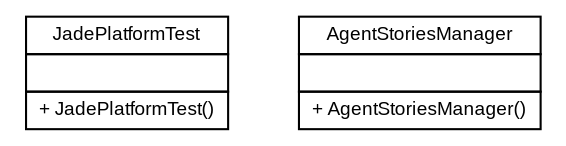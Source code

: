 #!/usr/local/bin/dot
#
# Class diagram 
# Generated by UMLGraph version 5.1 (http://www.umlgraph.org/)
#

digraph G {
	edge [fontname="arial",fontsize=10,labelfontname="arial",labelfontsize=10];
	node [fontname="arial",fontsize=10,shape=plaintext];
	nodesep=0.25;
	ranksep=0.5;
	// es.upm.dit.gsi.beast.platform.jade.JadePlatformTest
	c0 [label=<<table title="es.upm.dit.gsi.beast.platform.jade.JadePlatformTest" border="0" cellborder="1" cellspacing="0" cellpadding="2" port="p" href="./JadePlatformTest.html">
		<tr><td><table border="0" cellspacing="0" cellpadding="1">
<tr><td align="center" balign="center"> JadePlatformTest </td></tr>
		</table></td></tr>
		<tr><td><table border="0" cellspacing="0" cellpadding="1">
<tr><td align="left" balign="left">  </td></tr>
		</table></td></tr>
		<tr><td><table border="0" cellspacing="0" cellpadding="1">
<tr><td align="left" balign="left"> + JadePlatformTest() </td></tr>
		</table></td></tr>
		</table>>, fontname="arial", fontcolor="black", fontsize=9.0];
	// es.upm.dit.gsi.beast.platform.jade.AgentStoriesManager
	c1 [label=<<table title="es.upm.dit.gsi.beast.platform.jade.AgentStoriesManager" border="0" cellborder="1" cellspacing="0" cellpadding="2" port="p" href="./AgentStoriesManager.html">
		<tr><td><table border="0" cellspacing="0" cellpadding="1">
<tr><td align="center" balign="center"> AgentStoriesManager </td></tr>
		</table></td></tr>
		<tr><td><table border="0" cellspacing="0" cellpadding="1">
<tr><td align="left" balign="left">  </td></tr>
		</table></td></tr>
		<tr><td><table border="0" cellspacing="0" cellpadding="1">
<tr><td align="left" balign="left"> + AgentStoriesManager() </td></tr>
		</table></td></tr>
		</table>>, fontname="arial", fontcolor="black", fontsize=9.0];
}

